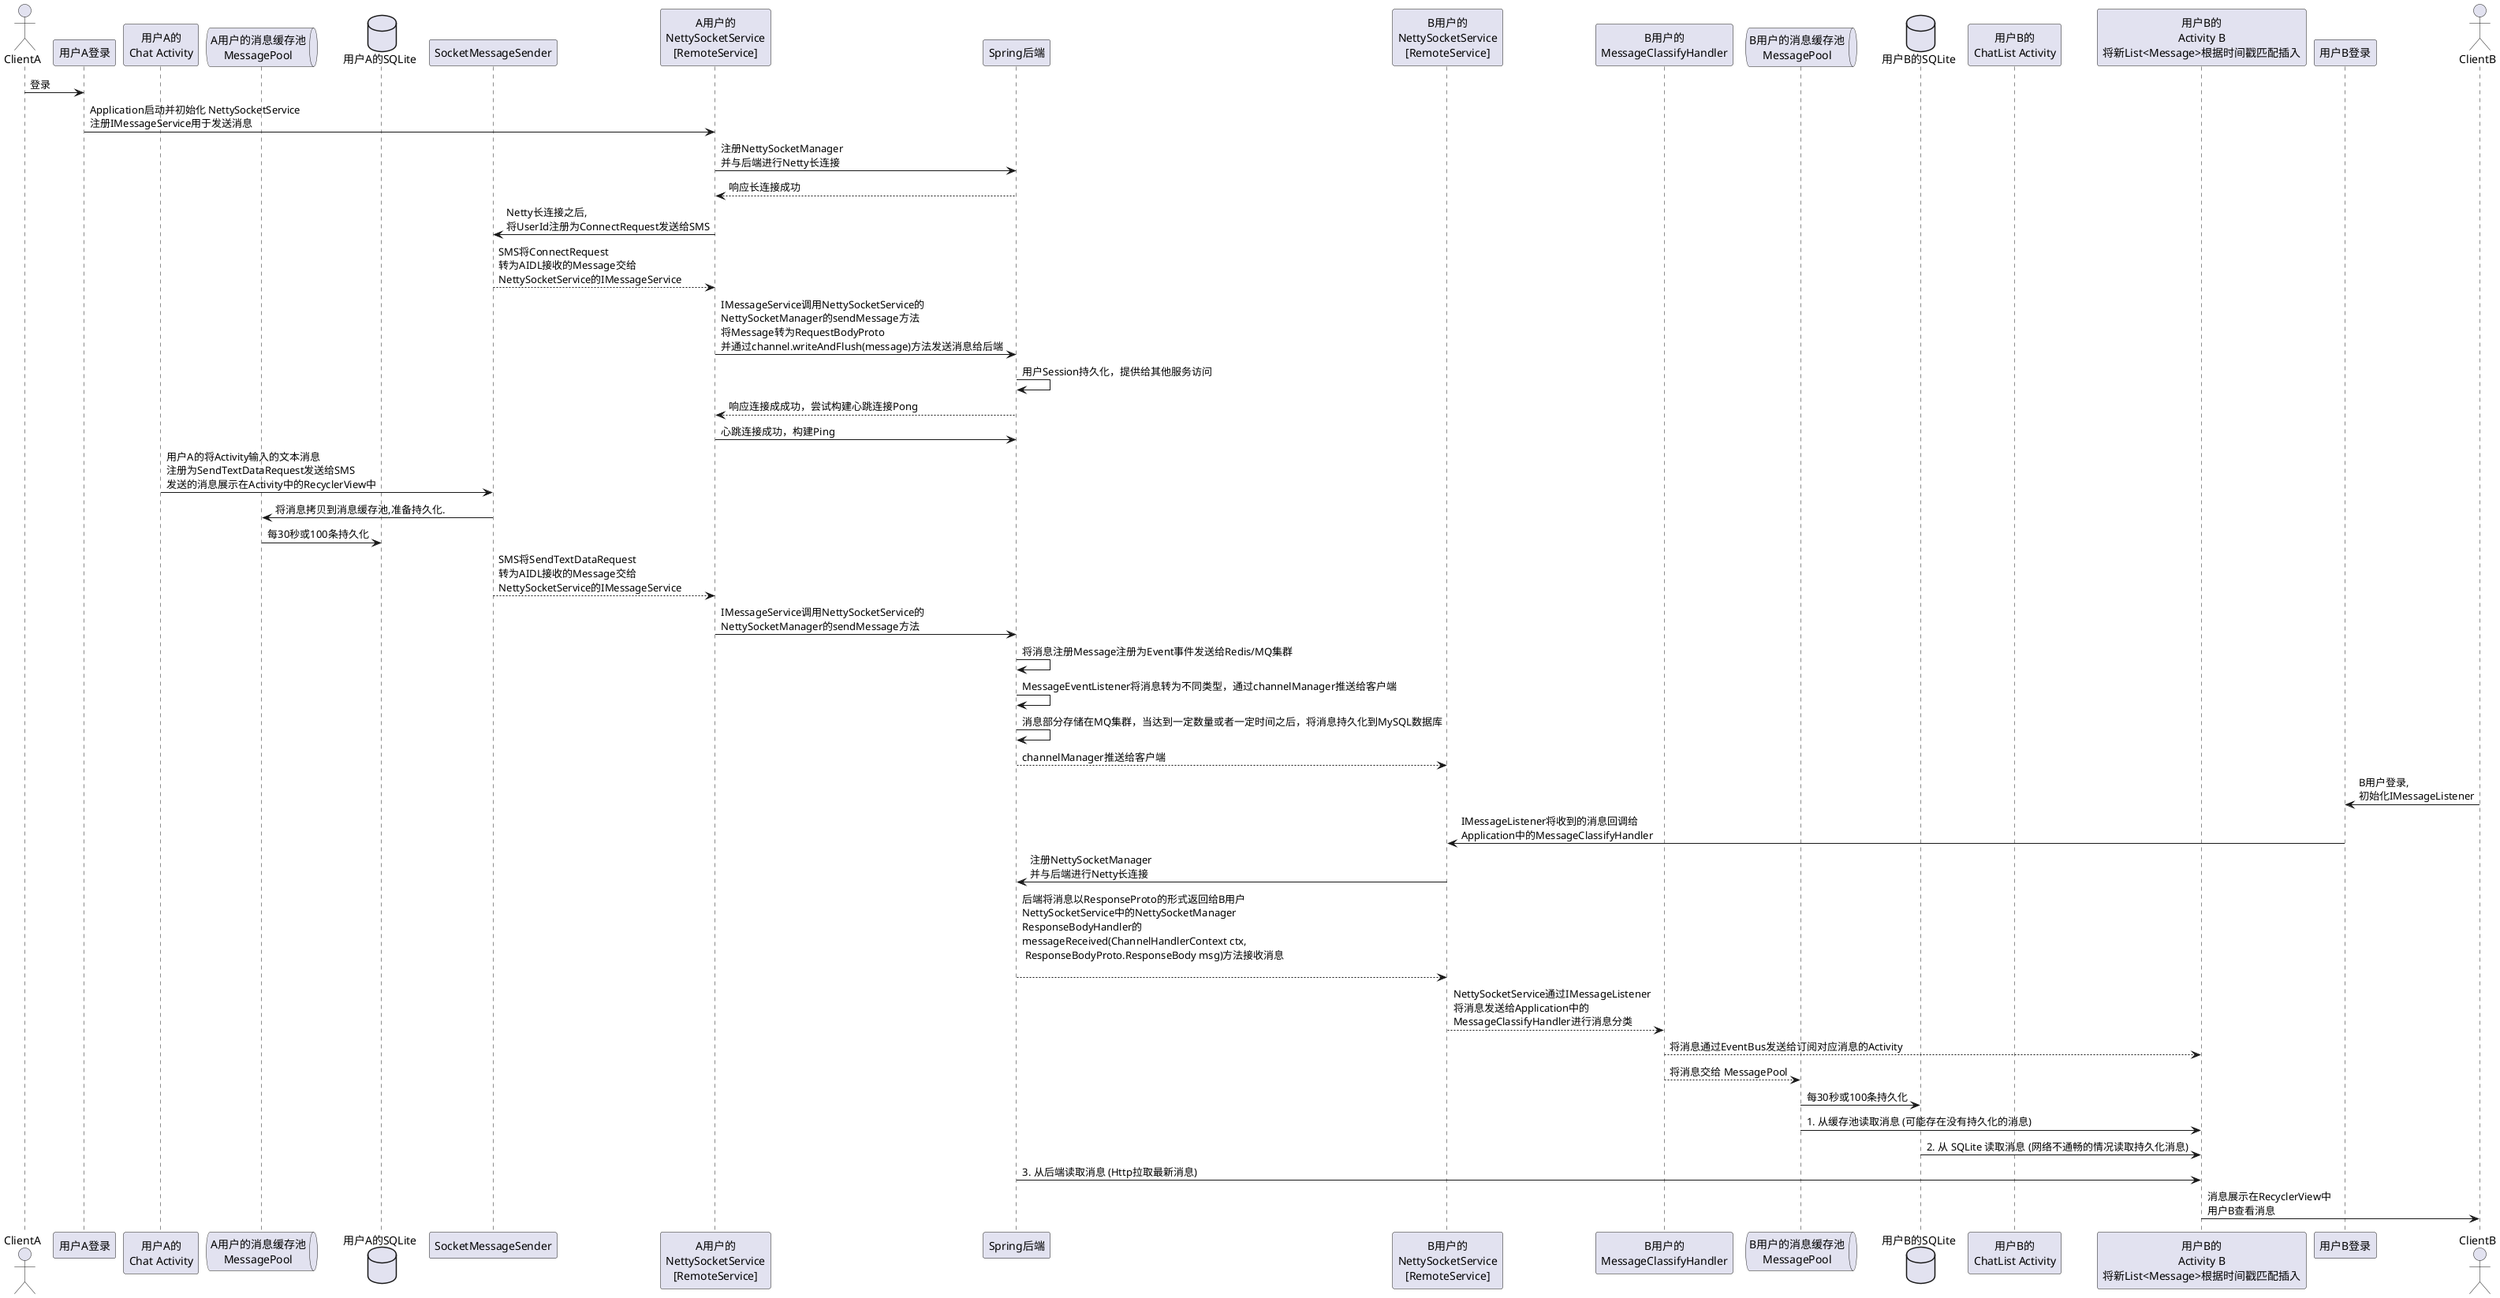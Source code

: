 @startuml
'https://plantuml.com/sequence-diagram
'客户端A向客户端B发送消息
'初始化SocketMessageSender
'登录后初始化NettySocketServiceInitiator并启动NettySocketService
'SocketMessageSender 将ConnectRequest转为AIDL统一的Message
'用户A的从Activity发送文本消息
'SocketMessageSender 将UserTextMessageRequest转为AIDL统一的Message
'NettySocketService的NettySocketManager将消息发送给后端
'后端收到消息后，将消息转发给用户A和用户B
'客户端B初始化NettySocketServiceInitiator中的IMessageListener监听消息
'登录后初始化启动NettySocketService
'IMessageListener接收到消息之后将AIDL的Message发送到Application注册的监听接口
'Application接收到消息交给MessageHandler将消息转化为不同的响应类型;并分给交给MessagePool和EventBus发送给订阅的Activity
'MessagePool检查是否为TextMessage类型然后存储在缓存池中,每30秒或100条就进行SQLite持久化
'Activity启动之后首先从缓存池中读取消息,然后从SQLite读取消息,最后从后端读取消息.

actor ClientA
participant "用户A登录" as LOA
participant "用户A的\nChat Activity" as Aa
queue "A用户的消息缓存池\nMessagePool" as MPA
database "用户A的SQLite" as DBA
participant "SocketMessageSender" as SMS
participant "A用户的\nNettySocketService\n[RemoteService]" as NSSA
participant "Spring后端" as BE
participant "B用户的\nNettySocketService\n[RemoteService]" as NSSB
participant "B用户的\nMessageClassifyHandler" as MCH
queue "B用户的消息缓存池\nMessagePool" as MPB
database "用户B的SQLite" as DBB
participant "用户B的\nChatList Activity" as CLAB
participant "用户B的\nActivity B\n将新List<Message>根据时间戳匹配插入" as Ab
participant "用户B登录" as LOB
actor ClientB

ClientA -> LOA : 登录
LOA -> NSSA : Application启动并初始化 NettySocketService\n注册IMessageService用于发送消息
NSSA -> BE : 注册NettySocketManager\n并与后端进行Netty长连接
BE --> NSSA : 响应长连接成功
NSSA -> SMS : Netty长连接之后,\n将UserId注册为ConnectRequest发送给SMS
SMS --> NSSA : SMS将ConnectRequest\n转为AIDL接收的Message交给\nNettySocketService的IMessageService
NSSA -> BE : IMessageService调用NettySocketService的\nNettySocketManager的sendMessage方法\n将Message转为RequestBodyProto\n并通过channel.writeAndFlush(message)方法发送消息给后端
BE -> BE : 用户Session持久化，提供给其他服务访问
BE --> NSSA : 响应连接成成功，尝试构建心跳连接Pong
NSSA -> BE : 心跳连接成功，构建Ping
Aa -> SMS : 用户A的将Activity输入的文本消息\n注册为SendTextDataRequest发送给SMS\n发送的消息展示在Activity中的RecyclerView中
SMS -> MPA : 将消息拷贝到消息缓存池,准备持久化.
MPA -> DBA : 每30秒或100条持久化
SMS --> NSSA : SMS将SendTextDataRequest\n转为AIDL接收的Message交给\nNettySocketService的IMessageService
NSSA -> BE : IMessageService调用NettySocketService的\nNettySocketManager的sendMessage方法
BE -> BE : 将消息注册Message注册为Event事件发送给Redis/MQ集群
BE -> BE : MessageEventListener将消息转为不同类型，通过channelManager推送给客户端
BE -> BE : 消息部分存储在MQ集群，当达到一定数量或者一定时间之后，将消息持久化到MySQL数据库
BE --> NSSB : channelManager推送给客户端
ClientB -> LOB : B用户登录,\n初始化IMessageListener
LOB -> NSSB : IMessageListener将收到的消息回调给\nApplication中的MessageClassifyHandler

NSSB -> BE : 注册NettySocketManager\n并与后端进行Netty长连接
BE --> NSSB : 后端将消息以ResponseProto的形式返回给B用户\nNettySocketService中的NettySocketManager\nResponseBodyHandler的\nmessageReceived(ChannelHandlerContext ctx,\n ResponseBodyProto.ResponseBody msg)方法接收消息\n
NSSB --> MCH : NettySocketService通过IMessageListener\n将消息发送给Application中的\nMessageClassifyHandler进行消息分类
MCH --> Ab : 将消息通过EventBus发送给订阅对应消息的Activity
MCH --> MPB : 将消息交给 MessagePool
MPB -> DBB : 每30秒或100条持久化

Ab <- MPB : 1. 从缓存池读取消息 (可能存在没有持久化的消息)
Ab <- DBB : 2. 从 SQLite 读取消息 (网络不通畅的情况读取持久化消息)
Ab <- BE : 3. 从后端读取消息 (Http拉取最新消息)

Ab -> ClientB : 消息展示在RecyclerView中\n用户B查看消息
@enduml